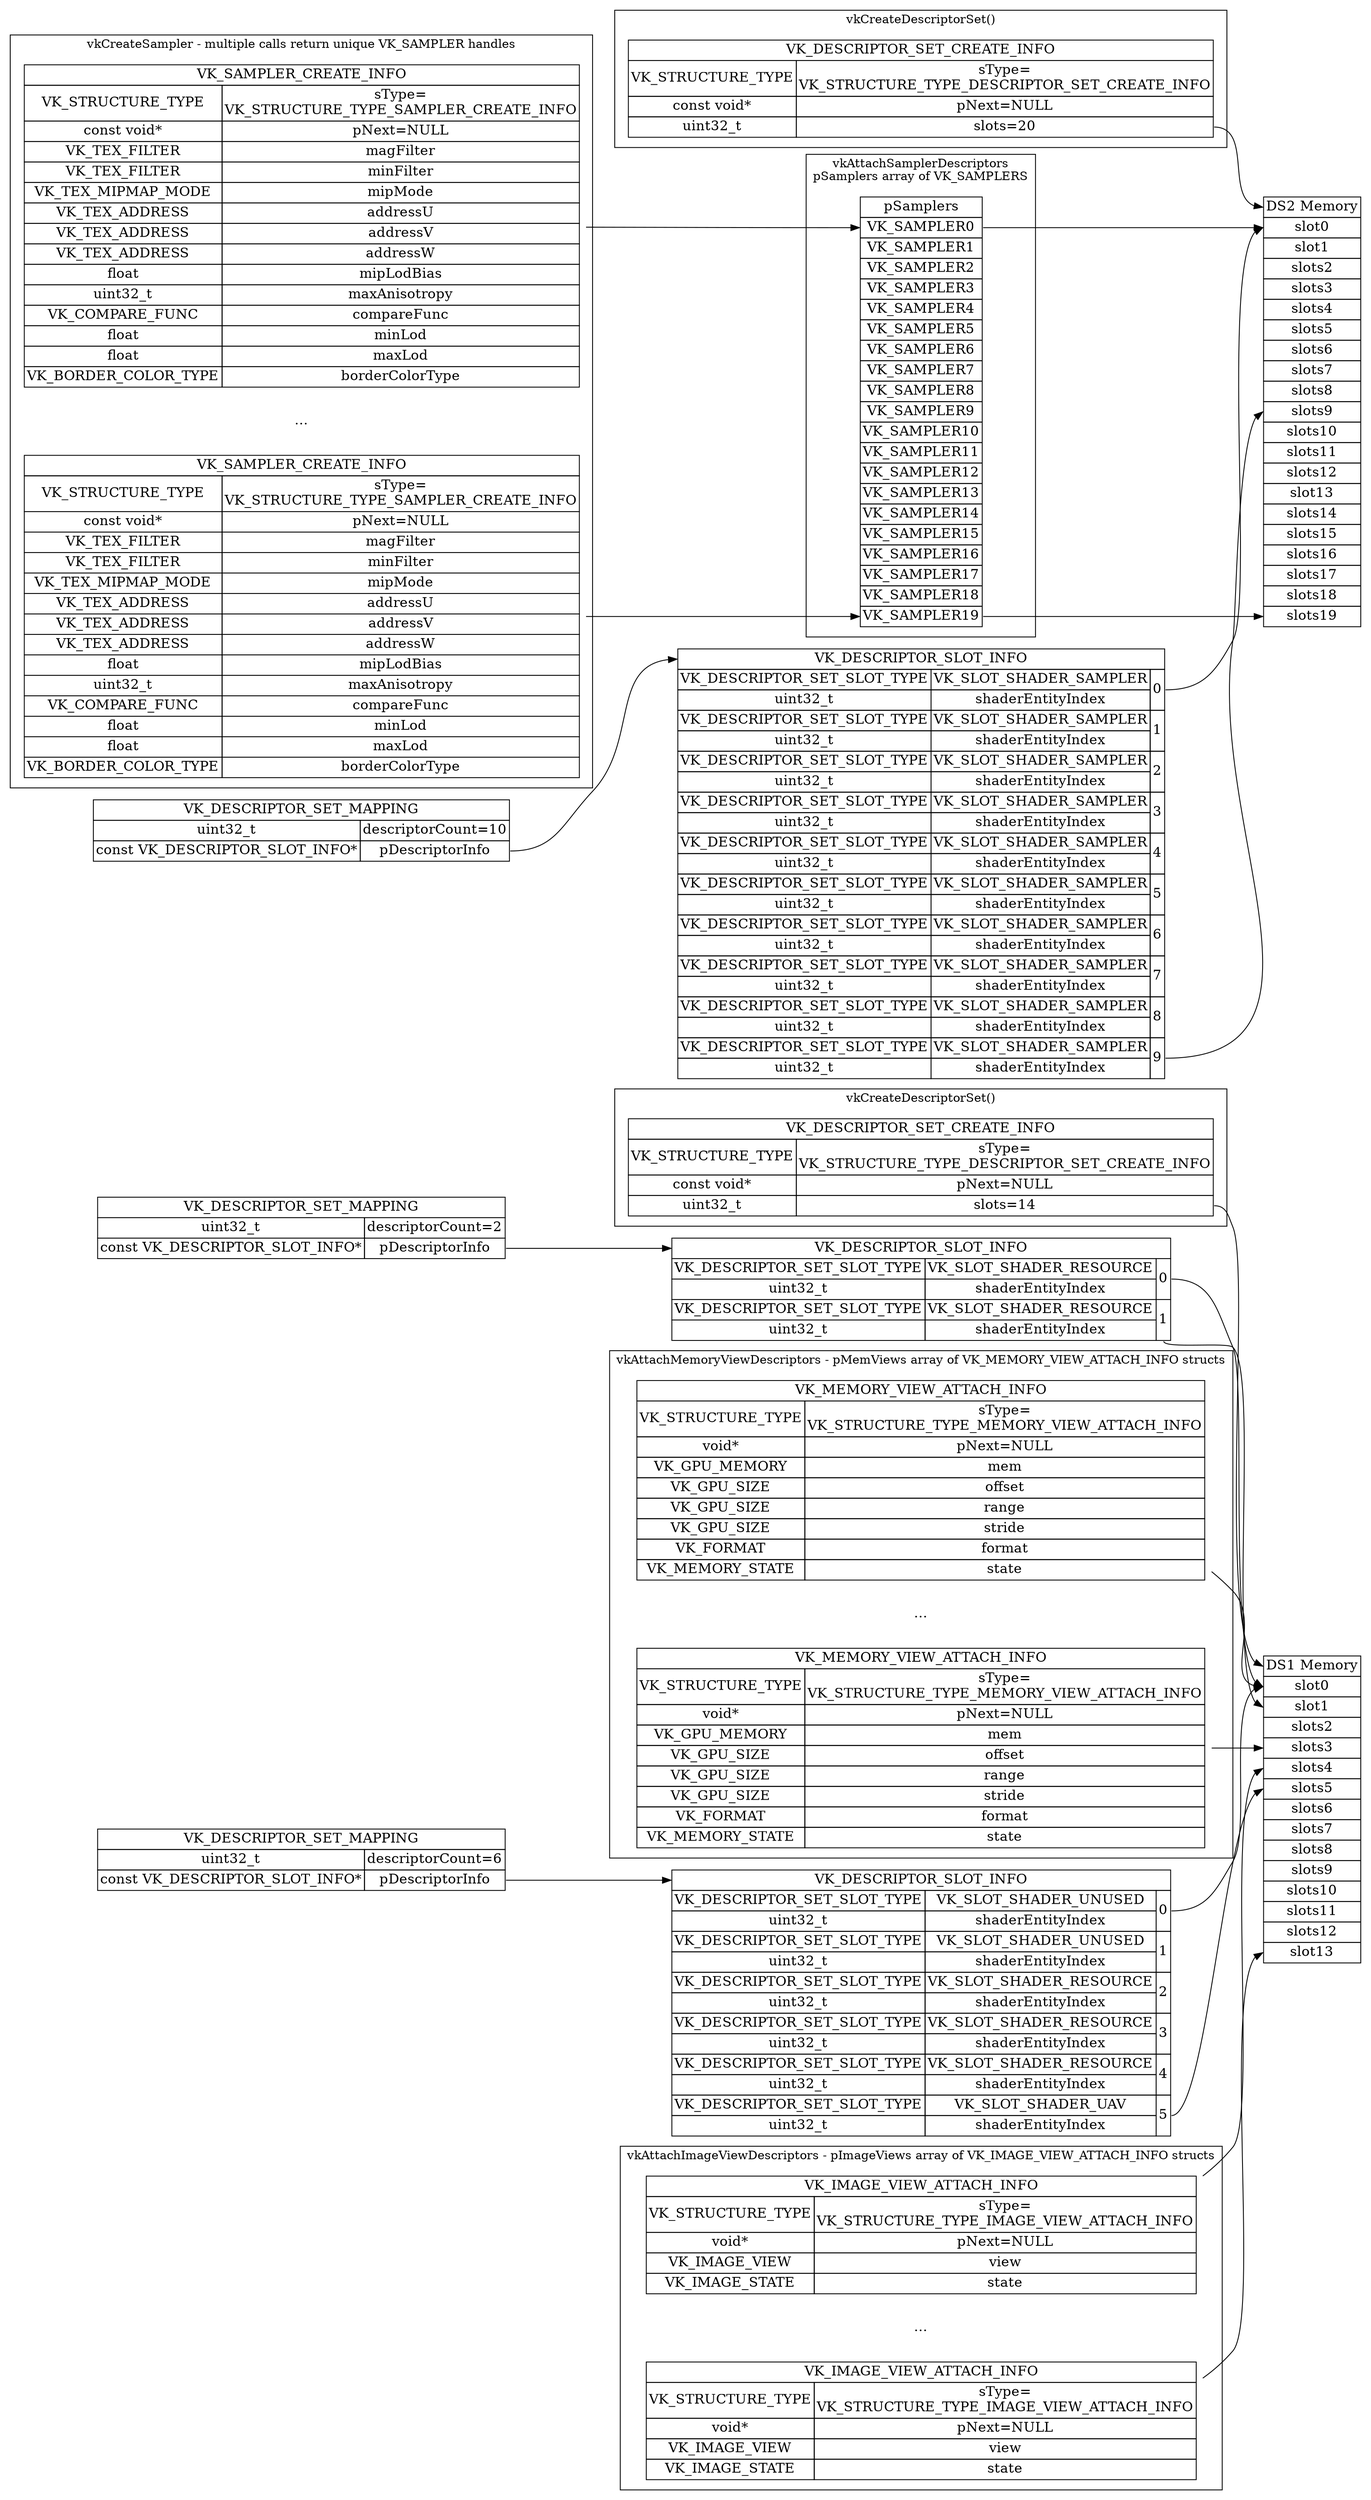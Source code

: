 digraph g {
graph [
rankdir = "LR"
];
node [
fontsize = "16"
shape = "plaintext"
];
edge [
];
subgraph clusterDSCreate1
{
label="vkCreateDescriptorSet()"
"_VK_DESCRIPTOR_SET_CREATE_INFO1" [
label = <<TABLE BORDER="0" CELLBORDER="1" CELLSPACING="0"> <TR><TD COLSPAN="2" PORT="f0">VK_DESCRIPTOR_SET_CREATE_INFO</TD></TR><TR><TD PORT="f1">VK_STRUCTURE_TYPE</TD><TD>sType=<BR/>VK_STRUCTURE_TYPE_DESCRIPTOR_SET_CREATE_INFO</TD></TR><TR><TD>const void*</TD><TD PORT="f2">pNext=NULL</TD></TR><TR><TD PORT="f3">uint32_t</TD><TD PORT="f4">slots=14</TD></TR></TABLE>>
];
}
subgraph clusterDSCreate2
{
label="vkCreateDescriptorSet()"
"_VK_DESCRIPTOR_SET_CREATE_INFO2" [
label = <<TABLE BORDER="0" CELLBORDER="1" CELLSPACING="0"> <TR><TD COLSPAN="2" PORT="f0">VK_DESCRIPTOR_SET_CREATE_INFO</TD></TR><TR><TD PORT="f1">VK_STRUCTURE_TYPE</TD><TD>sType=<BR/>VK_STRUCTURE_TYPE_DESCRIPTOR_SET_CREATE_INFO</TD></TR><TR><TD>const void*</TD><TD PORT="f2">pNext=NULL</TD></TR><TR><TD PORT="f3">uint32_t</TD><TD PORT="f4">slots=20</TD></TR></TABLE>>
];
}
subgraph clusterSamplerCreate
{
label="vkCreateSampler - multiple calls return unique VK_SAMPLER handles"
"_VK_SAMPLER_CREATE_INFO_0" [
label = <<TABLE BORDER="0" CELLBORDER="1" CELLSPACING="0"> <TR><TD COLSPAN="2" PORT="f0">VK_SAMPLER_CREATE_INFO</TD></TR><TR><TD PORT="f1">VK_STRUCTURE_TYPE</TD><TD PORT="f2">sType=<BR/>VK_STRUCTURE_TYPE_SAMPLER_CREATE_INFO</TD></TR><TR><TD PORT="f3">const void*</TD><TD PORT="f4">pNext=NULL</TD></TR><TR><TD PORT="f5">VK_TEX_FILTER</TD><TD PORT="f6">magFilter</TD></TR><TR><TD PORT="f7">VK_TEX_FILTER</TD><TD PORT="f8">minFilter</TD></TR><TR><TD PORT="f9">VK_TEX_MIPMAP_MODE</TD><TD PORT="f10">mipMode</TD></TR><TR><TD PORT="f11">VK_TEX_ADDRESS</TD><TD PORT="f12">addressU</TD></TR><TR><TD PORT="f13">VK_TEX_ADDRESS</TD><TD PORT="f14">addressV</TD></TR><TR><TD PORT="f15">VK_TEX_ADDRESS</TD><TD PORT="f16">addressW</TD></TR><TR><TD PORT="f17">float</TD><TD PORT="f18">mipLodBias</TD></TR><TR><TD PORT="f19">uint32_t</TD><TD PORT="f20">maxAnisotropy</TD></TR><TR><TD PORT="f21">VK_COMPARE_FUNC</TD><TD PORT="f22">compareFunc</TD></TR><TR><TD PORT="f23">float</TD><TD PORT="f24">minLod</TD></TR><TR><TD PORT="f25">float</TD><TD PORT="f26">maxLod</TD></TR><TR><TD PORT="f27">VK_BORDER_COLOR_TYPE</TD><TD PORT="f28">borderColorType</TD></TR></TABLE>>
];
"SAMPLER_ELLIPSES" [
label = "..."
];
"_VK_SAMPLER_CREATE_INFO_19" [
label = <<TABLE BORDER="0" CELLBORDER="1" CELLSPACING="0"> <TR><TD COLSPAN="2" PORT="f0">VK_SAMPLER_CREATE_INFO</TD></TR><TR><TD PORT="f1">VK_STRUCTURE_TYPE</TD><TD PORT="f2">sType=<BR/>VK_STRUCTURE_TYPE_SAMPLER_CREATE_INFO</TD></TR><TR><TD PORT="f3">const void*</TD><TD PORT="f4">pNext=NULL</TD></TR><TR><TD PORT="f5">VK_TEX_FILTER</TD><TD PORT="f6">magFilter</TD></TR><TR><TD PORT="f7">VK_TEX_FILTER</TD><TD PORT="f8">minFilter</TD></TR><TR><TD PORT="f9">VK_TEX_MIPMAP_MODE</TD><TD PORT="f10">mipMode</TD></TR><TR><TD PORT="f11">VK_TEX_ADDRESS</TD><TD PORT="f12">addressU</TD></TR><TR><TD PORT="f13">VK_TEX_ADDRESS</TD><TD PORT="f14">addressV</TD></TR><TR><TD PORT="f15">VK_TEX_ADDRESS</TD><TD PORT="f16">addressW</TD></TR><TR><TD PORT="f17">float</TD><TD PORT="f18">mipLodBias</TD></TR><TR><TD PORT="f19">uint32_t</TD><TD PORT="f20">maxAnisotropy</TD></TR><TR><TD PORT="f21">VK_COMPARE_FUNC</TD><TD PORT="f22">compareFunc</TD></TR><TR><TD PORT="f23">float</TD><TD PORT="f24">minLod</TD></TR><TR><TD PORT="f25">float</TD><TD PORT="f26">maxLod</TD></TR><TR><TD PORT="f27">VK_BORDER_COLOR_TYPE</TD><TD PORT="f28">borderColorType</TD></TR></TABLE>>
];
}
subgraph clusterSamplerAttach
{
label="vkAttachSamplerDescriptors&#92;npSamplers array of VK_SAMPLERS"
"SAMPLER_ARRAY" [
label = <<TABLE BORDER="0" CELLBORDER="1" CELLSPACING="0"> <TR><TD PORT="pSamp">pSamplers</TD></TR><TR><TD PORT="f0">VK_SAMPLER0</TD></TR><TR><TD PORT="f1">VK_SAMPLER1</TD></TR><TR><TD PORT="f2">VK_SAMPLER2</TD></TR><TR><TD PORT="f3">VK_SAMPLER3</TD></TR><TR><TD PORT="f4">VK_SAMPLER4</TD></TR><TR><TD PORT="f5">VK_SAMPLER5</TD></TR><TR><TD PORT="f6">VK_SAMPLER6</TD></TR><TR><TD PORT="f7">VK_SAMPLER7</TD></TR><TR><TD PORT="f8">VK_SAMPLER8</TD></TR><TR><TD PORT="f9">VK_SAMPLER9</TD></TR><TR><TD PORT="f10">VK_SAMPLER10</TD></TR><TR><TD PORT="f11">VK_SAMPLER11</TD></TR><TR><TD PORT="f12">VK_SAMPLER12</TD></TR><TR><TD PORT="f13">VK_SAMPLER13</TD></TR><TR><TD PORT="f14">VK_SAMPLER14</TD></TR><TR><TD PORT="f15">VK_SAMPLER15</TD></TR><TR><TD PORT="f16">VK_SAMPLER16</TD></TR><TR><TD PORT="f17">VK_SAMPLER17</TD></TR><TR><TD PORT="f18">VK_SAMPLER18</TD></TR><TR><TD PORT="f19">VK_SAMPLER19</TD></TR></TABLE>>
];
}
"DS1_MEMORY" [
label = <<TABLE BORDER="0" CELLBORDER="1" CELLSPACING="0"> <TR><TD PORT="ds1">DS1 Memory</TD></TR><TR><TD PORT="f0">slot0</TD></TR><TR><TD PORT="f1">slot1</TD></TR><TR><TD PORT="f2">slots2</TD></TR><TR><TD PORT="f3">slots3</TD></TR><TR><TD PORT="f4">slots4</TD></TR><TR><TD PORT="f5">slots5</TD></TR><TR><TD PORT="f6">slots6</TD></TR><TR><TD PORT="f7">slots7</TD></TR><TR><TD PORT="f8">slots8</TD></TR><TR><TD PORT="f9">slots9</TD></TR><TR><TD PORT="f10">slots10</TD></TR><TR><TD PORT="f11">slots11</TD></TR><TR><TD PORT="f12">slots12</TD></TR><TR><TD PORT="f13">slot13</TD></TR></TABLE>>
];
"DS2_MEMORY" [
label = <<TABLE BORDER="0" CELLBORDER="1" CELLSPACING="0"> <TR><TD PORT="ds2">DS2 Memory</TD></TR><TR><TD PORT="f0">slot0</TD></TR><TR><TD PORT="f1">slot1</TD></TR><TR><TD PORT="f2">slots2</TD></TR><TR><TD PORT="f3">slots3</TD></TR><TR><TD PORT="f4">slots4</TD></TR><TR><TD PORT="f5">slots5</TD></TR><TR><TD PORT="f6">slots6</TD></TR><TR><TD PORT="f7">slots7</TD></TR><TR><TD PORT="f8">slots8</TD></TR><TR><TD PORT="f9">slots9</TD></TR><TR><TD PORT="f10">slots10</TD></TR><TR><TD PORT="f11">slots11</TD></TR><TR><TD PORT="f12">slots12</TD></TR><TR><TD PORT="f13">slot13</TD></TR><TR><TD PORT="f14">slots14</TD></TR><TR><TD PORT="f15">slots15</TD></TR><TR><TD PORT="f16">slots16</TD></TR><TR><TD PORT="f17">slots17</TD></TR><TR><TD PORT="f18">slots18</TD></TR><TR><TD PORT="f19">slots19</TD></TR></TABLE>>
];
subgraph clusterMemoryView
{
label="vkAttachMemoryViewDescriptors - pMemViews array of VK_MEMORY_VIEW_ATTACH_INFO structs"
"_VK_MEMORY_VIEW_ATTACH_INFO_3" [
label = <<TABLE BORDER="0" CELLBORDER="1" CELLSPACING="0"> <TR><TD COLSPAN="2" PORT="f0">VK_MEMORY_VIEW_ATTACH_INFO</TD></TR><TR><TD PORT="f1">VK_STRUCTURE_TYPE</TD><TD PORT="f2">sType=<BR/>VK_STRUCTURE_TYPE_MEMORY_VIEW_ATTACH_INFO</TD></TR><TR><TD PORT="f3">void*</TD><TD PORT="f4">pNext=NULL</TD></TR><TR><TD PORT="f5">VK_GPU_MEMORY</TD><TD PORT="f6">mem</TD></TR><TR><TD PORT="f7">VK_GPU_SIZE</TD><TD PORT="f8">offset</TD></TR><TR><TD PORT="f9">VK_GPU_SIZE</TD><TD PORT="f10">range</TD></TR><TR><TD PORT="f11">VK_GPU_SIZE</TD><TD PORT="f12">stride</TD></TR><TR><TD PORT="f13">VK_FORMAT</TD><TD PORT="f14">format</TD></TR><TR><TD PORT="f15">VK_MEMORY_STATE</TD><TD PORT="f16">state</TD></TR></TABLE>>
];
"MEM_VIEW_ELLIPSES" [
label = "..."
];
"_VK_MEMORY_VIEW_ATTACH_INFO_0" [
label = <<TABLE BORDER="0" CELLBORDER="1" CELLSPACING="0"> <TR><TD COLSPAN="2" PORT="f0">VK_MEMORY_VIEW_ATTACH_INFO</TD></TR><TR><TD PORT="f1">VK_STRUCTURE_TYPE</TD><TD PORT="f2">sType=<BR/>VK_STRUCTURE_TYPE_MEMORY_VIEW_ATTACH_INFO</TD></TR><TR><TD PORT="f3">void*</TD><TD PORT="f4">pNext=NULL</TD></TR><TR><TD PORT="f5">VK_GPU_MEMORY</TD><TD PORT="f6">mem</TD></TR><TR><TD PORT="f7">VK_GPU_SIZE</TD><TD PORT="f8">offset</TD></TR><TR><TD PORT="f9">VK_GPU_SIZE</TD><TD PORT="f10">range</TD></TR><TR><TD PORT="f11">VK_GPU_SIZE</TD><TD PORT="f12">stride</TD></TR><TR><TD PORT="f13">VK_FORMAT</TD><TD PORT="f14">format</TD></TR><TR><TD PORT="f15">VK_MEMORY_STATE</TD><TD PORT="f16">state</TD></TR></TABLE>>
];
}
subgraph clusterImageView
{
label="vkAttachImageViewDescriptors - pImageViews array of VK_IMAGE_VIEW_ATTACH_INFO structs"
"_VK_IMAGE_VIEW_ATTACH_INFO_9" [
label = <<TABLE BORDER="0" CELLBORDER="1" CELLSPACING="0"> <TR><TD COLSPAN="2" PORT="f0">VK_IMAGE_VIEW_ATTACH_INFO</TD></TR><TR><TD PORT="f1">VK_STRUCTURE_TYPE</TD><TD PORT="f2">sType=<BR/>VK_STRUCTURE_TYPE_IMAGE_VIEW_ATTACH_INFO</TD></TR><TR><TD PORT="f3">void*</TD><TD PORT="f4">pNext=NULL</TD></TR><TR><TD PORT="f5">VK_IMAGE_VIEW</TD><TD PORT="f6">view</TD></TR><TR><TD PORT="f7">VK_IMAGE_STATE</TD><TD PORT="f8">state</TD></TR></TABLE>>
];
"IMG_VIEW_ELLIPSES" [
label = "..."
];
"_VK_IMAGE_VIEW_ATTACH_INFO_0" [
label = <<TABLE BORDER="0" CELLBORDER="1" CELLSPACING="0"> <TR><TD COLSPAN="2" PORT="f0">VK_IMAGE_VIEW_ATTACH_INFO</TD></TR><TR><TD PORT="f1">VK_STRUCTURE_TYPE</TD><TD PORT="f2">sType=<BR/>VK_STRUCTURE_TYPE_IMAGE_VIEW_ATTACH_INFO</TD></TR><TR><TD PORT="f3">void*</TD><TD PORT="f4">pNext=NULL</TD></TR><TR><TD PORT="f5">VK_IMAGE_VIEW</TD><TD PORT="f6">view</TD></TR><TR><TD PORT="f7">VK_IMAGE_STATE</TD><TD PORT="f8">state</TD></TR></TABLE>>
];
}
"VS_VK_DESCRIPTOR_SET_MAPPING" [
label = <<TABLE BORDER="0" CELLBORDER="1" CELLSPACING="0"> <TR><TD COLSPAN="2" PORT="f0">VK_DESCRIPTOR_SET_MAPPING</TD></TR><TR><TD PORT="f1">uint32_t</TD><TD PORT="f2">descriptorCount=2</TD></TR><TR><TD PORT="f3">const VK_DESCRIPTOR_SLOT_INFO*</TD><TD PORT="f4">pDescriptorInfo</TD></TR></TABLE>>
];
"VS_VK_DESCRIPTOR_SLOT_INFO" [
label = <<TABLE BORDER="0" CELLBORDER="1" CELLSPACING="0"> <TR><TD COLSPAN="3" PORT="f0">VK_DESCRIPTOR_SLOT_INFO</TD></TR><TR><TD PORT="f2">VK_DESCRIPTOR_SET_SLOT_TYPE</TD><TD PORT="f3">VK_SLOT_SHADER_RESOURCE</TD><TD ROWSPAN="2" PORT="f1">0</TD></TR><TR><TD PORT="f4">uint32_t</TD><TD PORT="f5">shaderEntityIndex</TD></TR><TR><TD PORT="f7">VK_DESCRIPTOR_SET_SLOT_TYPE</TD><TD PORT="f8">VK_SLOT_SHADER_RESOURCE</TD><TD ROWSPAN="2" PORT="f6">1</TD></TR><TR><TD PORT="f9">uint32_t</TD><TD PORT="f10">shaderEntityIndex</TD></TR></TABLE>>
];
"FS0_VK_DESCRIPTOR_SET_MAPPING" [
label = <<TABLE BORDER="0" CELLBORDER="1" CELLSPACING="0"> <TR><TD COLSPAN="2" PORT="f0">VK_DESCRIPTOR_SET_MAPPING</TD></TR><TR><TD PORT="f1">uint32_t</TD><TD PORT="f2">descriptorCount=6</TD></TR><TR><TD PORT="f3">const VK_DESCRIPTOR_SLOT_INFO*</TD><TD PORT="f4">pDescriptorInfo</TD></TR></TABLE>>
];
"FS0_VK_DESCRIPTOR_SLOT_INFO" [
label = <<TABLE BORDER="0" CELLBORDER="1" CELLSPACING="0"> <TR><TD COLSPAN="3" PORT="f0">VK_DESCRIPTOR_SLOT_INFO</TD></TR><TR><TD PORT="f2">VK_DESCRIPTOR_SET_SLOT_TYPE</TD><TD PORT="f3">VK_SLOT_SHADER_UNUSED</TD><TD ROWSPAN="2" PORT="f1">0</TD></TR><TR><TD PORT="f4">uint32_t</TD><TD PORT="f5">shaderEntityIndex</TD></TR><TR><TD PORT="f7">VK_DESCRIPTOR_SET_SLOT_TYPE</TD><TD PORT="f8">VK_SLOT_SHADER_UNUSED</TD><TD ROWSPAN="2" PORT="f6">1</TD></TR><TR><TD PORT="f9">uint32_t</TD><TD PORT="f10">shaderEntityIndex</TD></TR><TR><TD PORT="f12">VK_DESCRIPTOR_SET_SLOT_TYPE</TD><TD PORT="f13">VK_SLOT_SHADER_RESOURCE</TD><TD ROWSPAN="2" PORT="f11">2</TD></TR><TR><TD PORT="f14">uint32_t</TD><TD PORT="f15">shaderEntityIndex</TD></TR><TR><TD PORT="f17">VK_DESCRIPTOR_SET_SLOT_TYPE</TD><TD PORT="f18">VK_SLOT_SHADER_RESOURCE</TD><TD ROWSPAN="2" PORT="f16">3</TD></TR><TR><TD PORT="f19">uint32_t</TD><TD PORT="f20">shaderEntityIndex</TD></TR><TR><TD PORT="f22">VK_DESCRIPTOR_SET_SLOT_TYPE</TD><TD PORT="f23">VK_SLOT_SHADER_RESOURCE</TD><TD ROWSPAN="2" PORT="f21">4</TD></TR><TR><TD PORT="f24">uint32_t</TD><TD PORT="f25">shaderEntityIndex</TD></TR><TR><TD PORT="f27">VK_DESCRIPTOR_SET_SLOT_TYPE</TD><TD PORT="f28">VK_SLOT_SHADER_UAV</TD><TD ROWSPAN="2" PORT="f26">5</TD></TR><TR><TD PORT="f29">uint32_t</TD><TD PORT="f30">shaderEntityIndex</TD></TR></TABLE>>
];
"FS1_VK_DESCRIPTOR_SET_MAPPING" [
label = <<TABLE BORDER="0" CELLBORDER="1" CELLSPACING="0"> <TR><TD COLSPAN="2" PORT="f0">VK_DESCRIPTOR_SET_MAPPING</TD></TR><TR><TD PORT="f1">uint32_t</TD><TD PORT="f2">descriptorCount=10</TD></TR><TR><TD PORT="f3">const VK_DESCRIPTOR_SLOT_INFO*</TD><TD PORT="f4">pDescriptorInfo</TD></TR></TABLE>>
];
"FS1_VK_DESCRIPTOR_SLOT_INFO" [
label = <<TABLE BORDER="0" CELLBORDER="1" CELLSPACING="0"> <TR><TD COLSPAN="3" PORT="f0">VK_DESCRIPTOR_SLOT_INFO</TD></TR><TR><TD PORT="f2">VK_DESCRIPTOR_SET_SLOT_TYPE</TD><TD PORT="f3">VK_SLOT_SHADER_SAMPLER</TD><TD ROWSPAN="2" PORT="f1">0</TD></TR><TR><TD PORT="f4">uint32_t</TD><TD PORT="f5">shaderEntityIndex</TD></TR><TR><TD PORT="f7">VK_DESCRIPTOR_SET_SLOT_TYPE</TD><TD PORT="f8">VK_SLOT_SHADER_SAMPLER</TD><TD ROWSPAN="2" PORT="f6">1</TD></TR><TR><TD PORT="f9">uint32_t</TD><TD PORT="f10">shaderEntityIndex</TD></TR><TR><TD PORT="f12">VK_DESCRIPTOR_SET_SLOT_TYPE</TD><TD PORT="f13">VK_SLOT_SHADER_SAMPLER</TD><TD ROWSPAN="2" PORT="f11">2</TD></TR><TR><TD PORT="f14">uint32_t</TD><TD PORT="f15">shaderEntityIndex</TD></TR><TR><TD PORT="f17">VK_DESCRIPTOR_SET_SLOT_TYPE</TD><TD PORT="f18">VK_SLOT_SHADER_SAMPLER</TD><TD ROWSPAN="2" PORT="f16">3</TD></TR><TR><TD PORT="f19">uint32_t</TD><TD PORT="f20">shaderEntityIndex</TD></TR><TR><TD PORT="f22">VK_DESCRIPTOR_SET_SLOT_TYPE</TD><TD PORT="f23">VK_SLOT_SHADER_SAMPLER</TD><TD ROWSPAN="2" PORT="f21">4</TD></TR><TR><TD PORT="f24">uint32_t</TD><TD PORT="f25">shaderEntityIndex</TD></TR><TR><TD PORT="f27">VK_DESCRIPTOR_SET_SLOT_TYPE</TD><TD PORT="f28">VK_SLOT_SHADER_SAMPLER</TD><TD ROWSPAN="2" PORT="f26">5</TD></TR><TR><TD PORT="f29">uint32_t</TD><TD PORT="f30">shaderEntityIndex</TD></TR><TR><TD PORT="f32">VK_DESCRIPTOR_SET_SLOT_TYPE</TD><TD PORT="f33">VK_SLOT_SHADER_SAMPLER</TD><TD ROWSPAN="2" PORT="f31">6</TD></TR><TR><TD PORT="f34">uint32_t</TD><TD PORT="f35">shaderEntityIndex</TD></TR><TR><TD PORT="f37">VK_DESCRIPTOR_SET_SLOT_TYPE</TD><TD PORT="f38">VK_SLOT_SHADER_SAMPLER</TD><TD ROWSPAN="2" PORT="f36">7</TD></TR><TR><TD PORT="f39">uint32_t</TD><TD PORT="f40">shaderEntityIndex</TD></TR><TR><TD PORT="f42">VK_DESCRIPTOR_SET_SLOT_TYPE</TD><TD PORT="f43">VK_SLOT_SHADER_SAMPLER</TD><TD ROWSPAN="2" PORT="f41">8</TD></TR><TR><TD PORT="f44">uint32_t</TD><TD PORT="f45">shaderEntityIndex</TD></TR><TR><TD PORT="f47">VK_DESCRIPTOR_SET_SLOT_TYPE</TD><TD PORT="f48">VK_SLOT_SHADER_SAMPLER</TD><TD ROWSPAN="2" PORT="f46">9</TD></TR><TR><TD PORT="f49">uint32_t</TD><TD PORT="f50">shaderEntityIndex</TD></TR></TABLE>>
];
/*
"_VK_DESCRIPTOR_SET_CREATE_INFO1":f2 -> "_VK_DESCRIPTOR_SET_CREATE_INFO2":f0 [
id = 0
];
*/
"_VK_DESCRIPTOR_SET_CREATE_INFO1":f4 -> "DS1_MEMORY":ds1 [
id = 1
];
"_VK_DESCRIPTOR_SET_CREATE_INFO2":f4 -> "DS2_MEMORY":ds2 [
id = 2
];
/*
"_VK_SAMPLER_CREATE_INFO_0":f4 -> "_ELLIPSE0" [
id = 3
];
"_ELLIPSE0" -> "_VK_SAMPLER_CREATE_INFO_19":f0 [
id = 3
];
*/
"_VK_SAMPLER_CREATE_INFO_0" -> "SAMPLER_ARRAY":f0 [
id = 4
];
"_VK_SAMPLER_CREATE_INFO_19" -> "SAMPLER_ARRAY":f19 [
id = 5
];
"SAMPLER_ARRAY":f0 -> "DS2_MEMORY":f0 [
id = 6
];
"SAMPLER_ARRAY":f19 -> "DS2_MEMORY":f19 [
id = 7
];
/*
"_VK_MEMORY_VIEW_ATTACH_INFO_0":f4 -> "_ELLIPSE1" [
id = 6
];
"_ELLIPSE1" -> "_VK_MEMORY_VIEW_ATTACH_INFO_3":f0 [
id = 7
];
"_VK_IMAGE_VIEW_ATTACH_INFO_0":f4 -> "_ELLIPSE2" [
id = 8
];
"_ELLIPSE2" -> "_VK_IMAGE_VIEW_ATTACH_INFO_9":f0 [
id = 9
];
*/
"_VK_MEMORY_VIEW_ATTACH_INFO_0" -> "DS1_MEMORY":f0 [
id = 10
];
"_VK_MEMORY_VIEW_ATTACH_INFO_3" -> "DS1_MEMORY":f3 [
id = 11
];
"_VK_IMAGE_VIEW_ATTACH_INFO_0" -> "DS1_MEMORY":f4 [
id = 10
];
"_VK_IMAGE_VIEW_ATTACH_INFO_9" -> "DS1_MEMORY":f13 [
id = 11
];
"VS_VK_DESCRIPTOR_SET_MAPPING":f4 -> "VS_VK_DESCRIPTOR_SLOT_INFO":f0 [
id = 12
];
"VS_VK_DESCRIPTOR_SLOT_INFO":f1 -> "DS1_MEMORY":f0 [
id = 13
];
"VS_VK_DESCRIPTOR_SLOT_INFO":f6 -> "DS1_MEMORY":f1 [
id = 14
];
"FS0_VK_DESCRIPTOR_SET_MAPPING":f4 -> "FS0_VK_DESCRIPTOR_SLOT_INFO":f0 [
id = 15
];
"FS0_VK_DESCRIPTOR_SLOT_INFO":f1 -> "DS1_MEMORY":f0 [
id = 16
];
"FS0_VK_DESCRIPTOR_SLOT_INFO":f26 -> "DS1_MEMORY":f5 [
id = 17
];
"FS1_VK_DESCRIPTOR_SET_MAPPING":f4 -> "FS1_VK_DESCRIPTOR_SLOT_INFO":f0 [
id = 15
];
"FS1_VK_DESCRIPTOR_SLOT_INFO":f1 -> "DS2_MEMORY":f0 [
id = 16
];
"FS1_VK_DESCRIPTOR_SLOT_INFO":f46 -> "DS2_MEMORY":f9 [
id = 17
];
}


